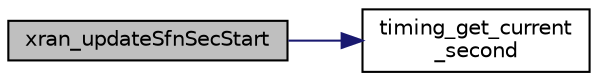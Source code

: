digraph "xran_updateSfnSecStart"
{
 // LATEX_PDF_SIZE
  edge [fontname="Helvetica",fontsize="10",labelfontname="Helvetica",labelfontsize="10"];
  node [fontname="Helvetica",fontsize="10",shape=record];
  rankdir="LR";
  Node1 [label="xran_updateSfnSecStart",height=0.2,width=0.4,color="black", fillcolor="grey75", style="filled", fontcolor="black",tooltip=" "];
  Node1 -> Node2 [color="midnightblue",fontsize="10",style="solid",fontname="Helvetica"];
  Node2 [label="timing_get_current\l_second",height=0.2,width=0.4,color="black", fillcolor="white", style="filled",URL="$xran__timer_8h.html#abee5de4c0d88f6c17ce6b3962d097f07",tooltip=" "];
}
